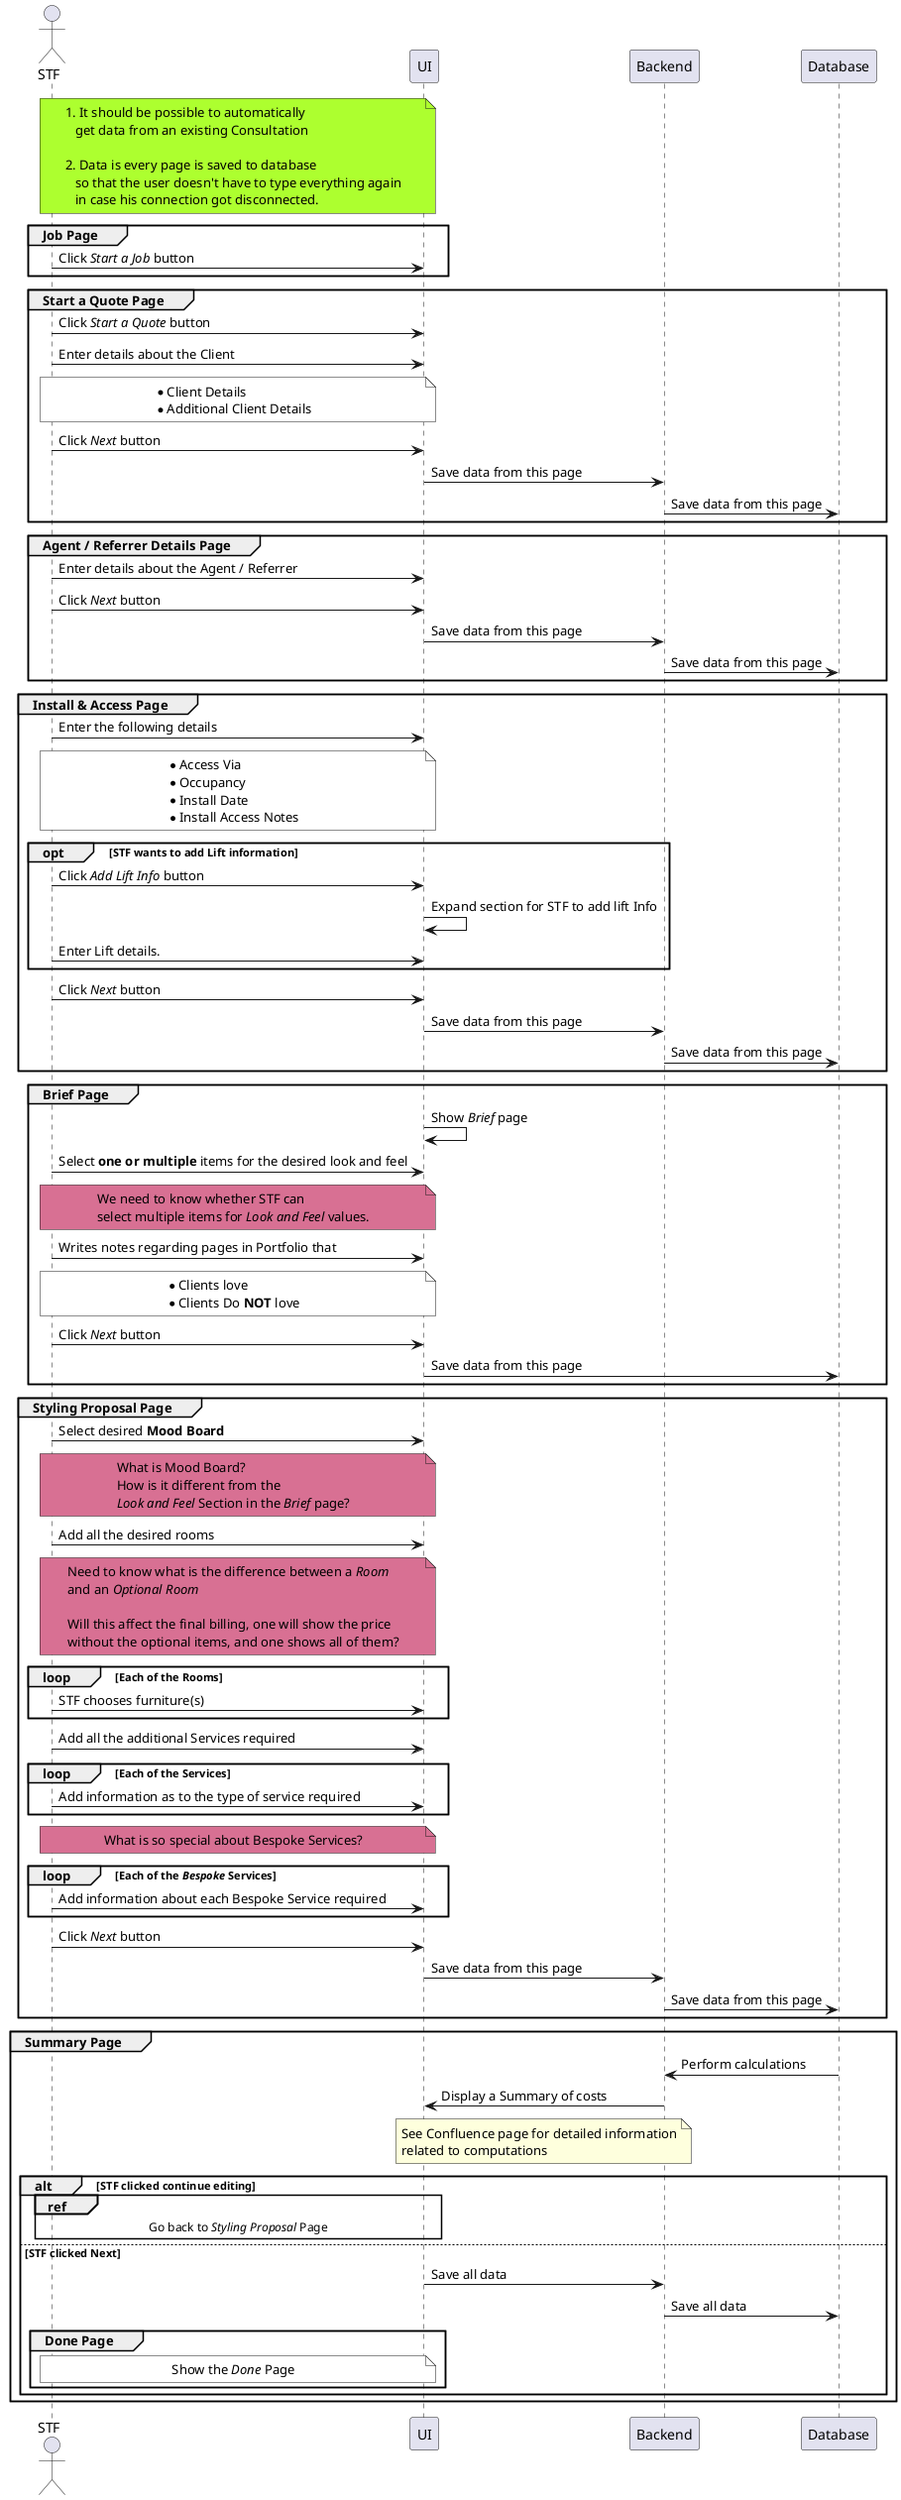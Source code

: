 ' STF creates Quotes without first creating a consultation

@startuml

    actor "STF" as STF
    participant "UI" as UI
    participant "Backend" as Backend
    participant "Database" as Database

    note over STF, UI #GreenYellow
        1. It should be possible to automatically
           get data from an existing Consultation

        2. Data is every page is saved to database
           so that the user doesn't have to type everything again
           in case his connection got disconnected.
    end note

    group Job Page 
        STF  -> UI: Click //Start a Job// button
    end group
    
    group Start a Quote Page
        STF -> UI: Click //Start a Quote// button
        STF -> UI: Enter details about the Client

        note over STF, UI #White
            * Client Details
            * Additional Client Details
        end note

        STF -> UI: Click //Next// button
        UI -> Backend: Save data from this page
        Backend -> Database: Save data from this page
    end group

    group Agent / Referrer Details Page
        STF -> UI: Enter details about the Agent / Referrer
        STF -> UI: Click //Next// button
        UI -> Backend: Save data from this page
        Backend -> Database: Save data from this page
    end group

    group Install & Access Page
        STF -> UI: Enter the following details
        note over STF, UI #White
            * Access Via
            * Occupancy 
            * Install Date
            * Install Access Notes
        end note

        opt STF wants to add Lift information
            STF -> UI: Click //Add Lift Info// button 
            UI -> UI: Expand section for STF to add lift Info
            STF -> UI: Enter Lift details.
        end

        STF -> UI: Click //Next// button
        UI -> Backend: Save data from this page
        Backend -> Database: Save data from this page
    end group

    group Brief Page
        UI -> UI: Show //Brief// page
        STF -> UI: Select **one or multiple** items for the desired look and feel

        note over STF, UI #PaleVioletRed
            We need to know whether STF can
            select multiple items for //Look and Feel// values.
        end note
        
        STF -> UI: Writes notes regarding pages in Portfolio that
        note over STF, UI #White
            * Clients love
            * Clients Do **NOT** love
        end note

        STF -> UI: Click //Next// button
        UI -> Database: Save data from this page
    end group

    group Styling Proposal Page
        STF -> UI: Select desired **Mood Board**

        note over STF, UI #PaleVioletRed
            What is Mood Board?
            How is it different from the
            //Look and Feel// Section in the //Brief// page?
        end note

        STF -> UI: Add all the desired rooms

        note over STF, UI #PaleVioletRed
            Need to know what is the difference between a //Room// 
            and an //Optional Room//

            Will this affect the final billing, one will show the price 
            without the optional items, and one shows all of them?
        end note

        loop Each of the Rooms
            STF -> UI: STF chooses furniture(s)
        end

        STF -> UI: Add all the additional Services required

        loop Each of the Services
            STF -> UI: Add information as to the type of service required
        end

        note over STF, UI #PaleVioletRed
            What is so special about Bespoke Services?
        end note

        loop Each of the //Bespoke// Services
            STF -> UI: Add information about each Bespoke Service required
        end note

        STF -> UI: Click //Next// button
        UI -> Backend: Save data from this page
        Backend -> Database: Save data from this page
    end group

    group Summary Page
        Database -> Backend: Perform calculations
        Backend -> UI: Display a Summary of costs

        note over UI, Backend
            See Confluence page for detailed information
            related to computations
        end note

        alt STF clicked continue editing
            ref over STF, UI
                Go back to //Styling Proposal// Page
            end ref
        else STF clicked Next
            UI -> Backend: Save all data
            Backend -> Database: Save all data
            group Done Page
                note over STF, UI #White
                    Show the //Done// Page
                end note
            end group
        end
    end group
    
@enduml